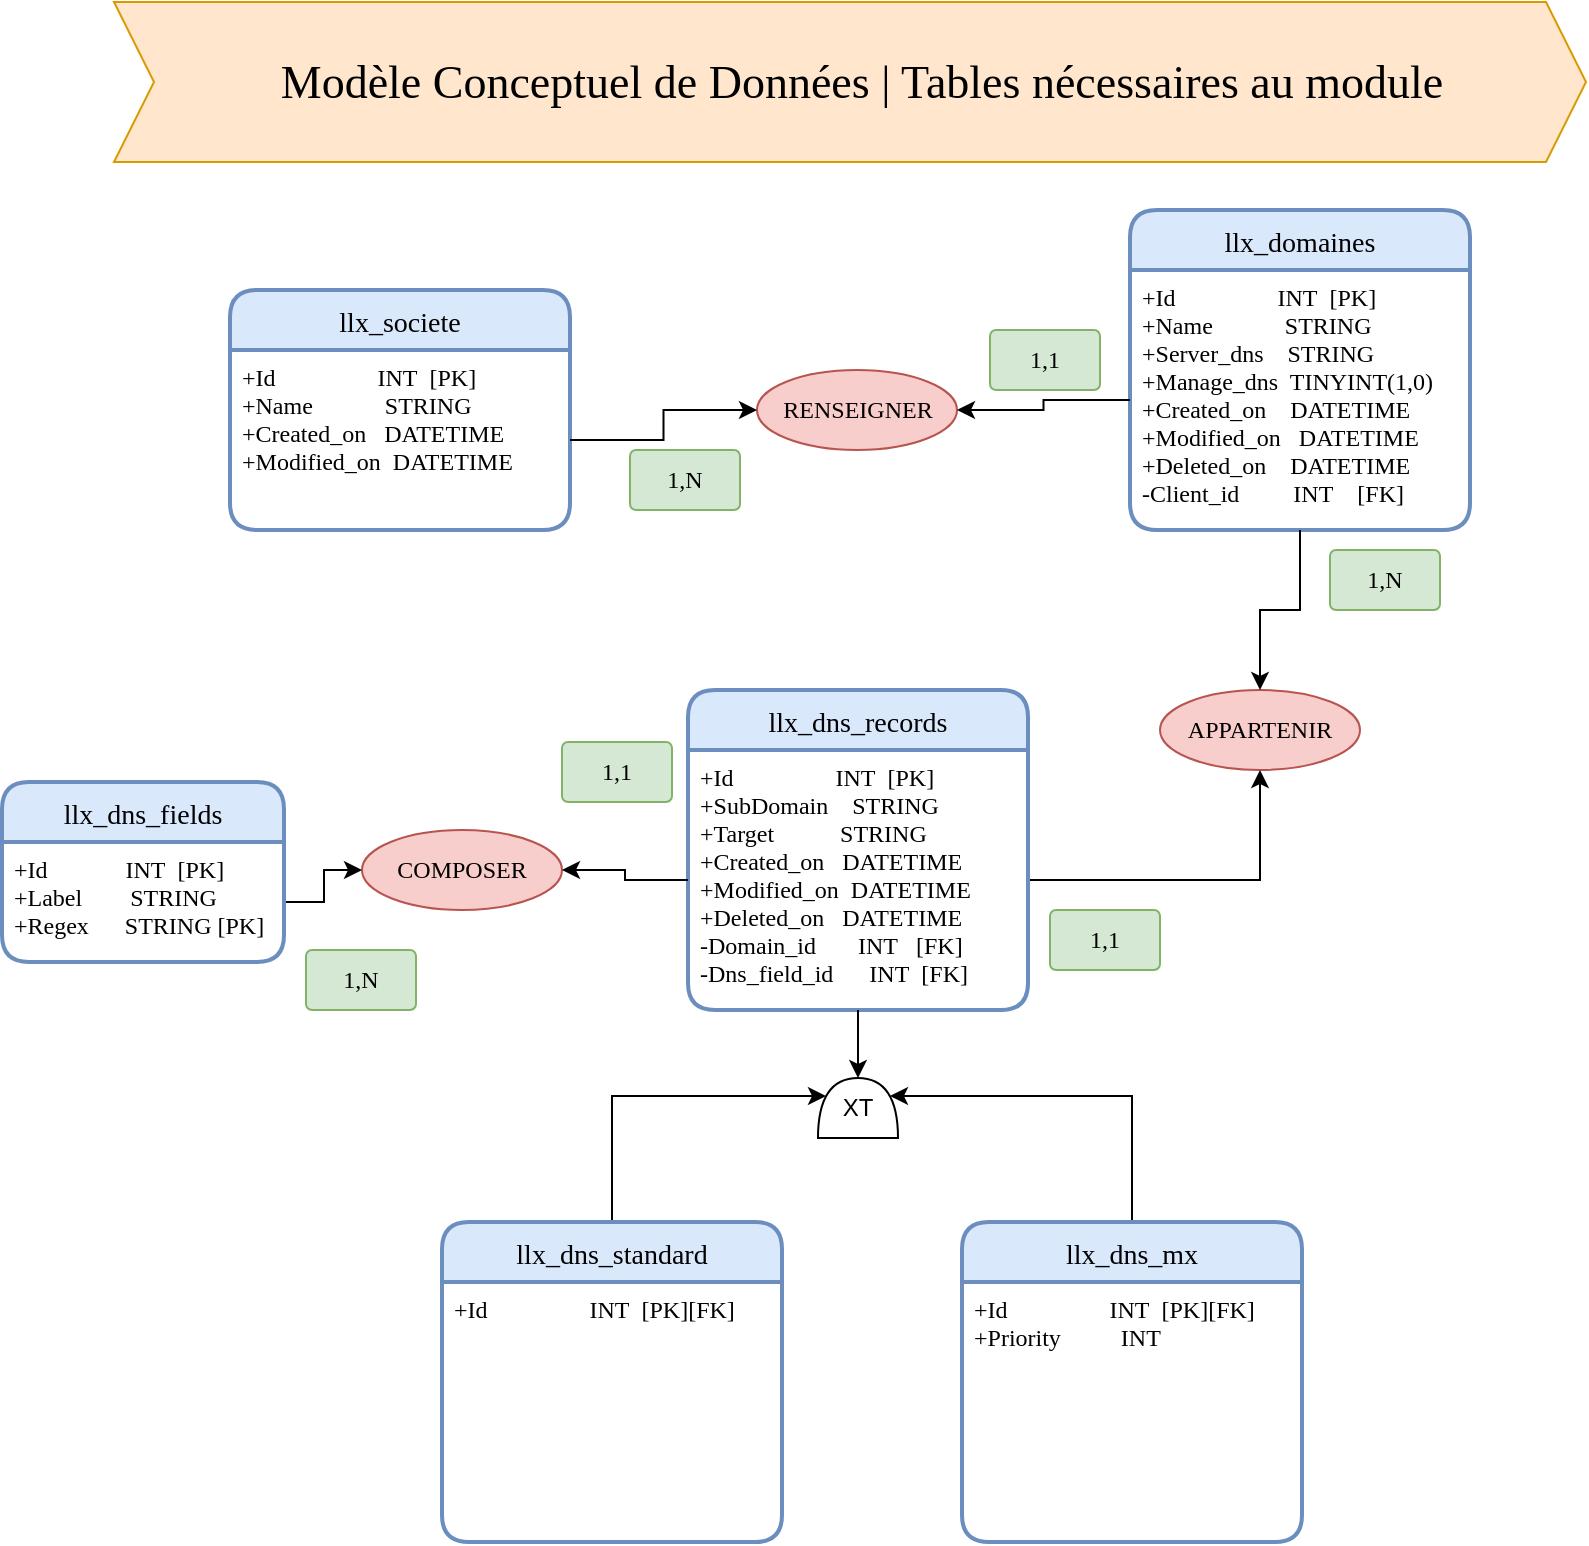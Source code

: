<mxfile version="13.0.3" type="device"><diagram id="vUhV96QHfwD4axRD6S6G" name="Page-1"><mxGraphModel dx="1422" dy="822" grid="1" gridSize="10" guides="1" tooltips="1" connect="1" arrows="1" fold="1" page="1" pageScale="1" pageWidth="827" pageHeight="1169" math="0" shadow="0"><root><mxCell id="0"/><mxCell id="1" parent="0"/><mxCell id="ZQED6KC363DA0wA7BR-U-34" value="" style="group" parent="1" vertex="1" connectable="0"><mxGeometry x="132" y="324" width="620" height="386" as="geometry"/></mxCell><mxCell id="ZQED6KC363DA0wA7BR-U-1" value="llx_societe" style="swimlane;childLayout=stackLayout;horizontal=1;startSize=30;horizontalStack=0;rounded=1;fontSize=14;fontStyle=0;strokeWidth=2;resizeParent=0;resizeLast=1;shadow=0;dashed=0;align=center;fontFamily=Tahoma;fillColor=#dae8fc;strokeColor=#6c8ebf;" parent="ZQED6KC363DA0wA7BR-U-34" vertex="1"><mxGeometry y="20" width="170" height="120" as="geometry"/></mxCell><mxCell id="ZQED6KC363DA0wA7BR-U-2" value="+Id                 INT  [PK]&#10;+Name            STRING&#10;+Created_on   DATETIME&#10;+Modified_on  DATETIME" style="align=left;strokeColor=none;fillColor=none;spacingLeft=4;fontSize=12;verticalAlign=top;resizable=0;rotatable=0;part=1;fontStyle=0;fontFamily=Tahoma;" parent="ZQED6KC363DA0wA7BR-U-1" vertex="1"><mxGeometry y="30" width="170" height="90" as="geometry"/></mxCell><mxCell id="ZQED6KC363DA0wA7BR-U-11" value="llx_domaines" style="swimlane;childLayout=stackLayout;horizontal=1;startSize=30;horizontalStack=0;rounded=1;fontSize=14;fontStyle=0;strokeWidth=2;resizeParent=0;resizeLast=1;shadow=0;dashed=0;align=center;fontFamily=Tahoma;fillColor=#dae8fc;strokeColor=#6c8ebf;" parent="ZQED6KC363DA0wA7BR-U-34" vertex="1"><mxGeometry x="450" y="-20" width="170" height="160" as="geometry"/></mxCell><mxCell id="ZQED6KC363DA0wA7BR-U-12" value="+Id                 INT  [PK]&#10;+Name            STRING&#10;+Server_dns    STRING&#10;+Manage_dns  TINYINT(1,0)&#10;+Created_on    DATETIME&#10;+Modified_on   DATETIME&#10;+Deleted_on    DATETIME&#10;-Client_id         INT    [FK]" style="align=left;strokeColor=none;fillColor=none;spacingLeft=4;fontSize=12;verticalAlign=top;resizable=0;rotatable=0;part=1;fontStyle=0;fontFamily=Tahoma;" parent="ZQED6KC363DA0wA7BR-U-11" vertex="1"><mxGeometry y="30" width="170" height="130" as="geometry"/></mxCell><mxCell id="ZQED6KC363DA0wA7BR-U-15" value="RENSEIGNER" style="ellipse;whiteSpace=wrap;html=1;align=center;fontFamily=Tahoma;fillColor=#f8cecc;strokeColor=#b85450;" parent="ZQED6KC363DA0wA7BR-U-34" vertex="1"><mxGeometry x="263.5" y="60" width="100" height="40" as="geometry"/></mxCell><mxCell id="ZQED6KC363DA0wA7BR-U-16" style="edgeStyle=orthogonalEdgeStyle;rounded=0;orthogonalLoop=1;jettySize=auto;html=1;entryX=0;entryY=0.5;entryDx=0;entryDy=0;fontFamily=Tahoma;" parent="ZQED6KC363DA0wA7BR-U-34" source="ZQED6KC363DA0wA7BR-U-2" target="ZQED6KC363DA0wA7BR-U-15" edge="1"><mxGeometry relative="1" as="geometry"/></mxCell><mxCell id="ZQED6KC363DA0wA7BR-U-17" style="edgeStyle=orthogonalEdgeStyle;rounded=0;orthogonalLoop=1;jettySize=auto;html=1;entryX=1;entryY=0.5;entryDx=0;entryDy=0;fontFamily=Tahoma;" parent="ZQED6KC363DA0wA7BR-U-34" source="ZQED6KC363DA0wA7BR-U-12" target="ZQED6KC363DA0wA7BR-U-15" edge="1"><mxGeometry relative="1" as="geometry"/></mxCell><mxCell id="ZQED6KC363DA0wA7BR-U-20" value="APPARTENIR" style="ellipse;whiteSpace=wrap;html=1;align=center;fontFamily=Tahoma;fillColor=#f8cecc;strokeColor=#b85450;" parent="ZQED6KC363DA0wA7BR-U-34" vertex="1"><mxGeometry x="465" y="220" width="100" height="40" as="geometry"/></mxCell><mxCell id="ZQED6KC363DA0wA7BR-U-23" style="edgeStyle=orthogonalEdgeStyle;rounded=0;orthogonalLoop=1;jettySize=auto;html=1;entryX=0.5;entryY=1;entryDx=0;entryDy=0;fontFamily=Tahoma;" parent="ZQED6KC363DA0wA7BR-U-34" source="ZQED6KC363DA0wA7BR-U-6" target="ZQED6KC363DA0wA7BR-U-20" edge="1"><mxGeometry relative="1" as="geometry"/></mxCell><mxCell id="ZQED6KC363DA0wA7BR-U-24" style="edgeStyle=orthogonalEdgeStyle;rounded=0;orthogonalLoop=1;jettySize=auto;html=1;entryX=0.5;entryY=0;entryDx=0;entryDy=0;fontFamily=Tahoma;" parent="ZQED6KC363DA0wA7BR-U-34" source="ZQED6KC363DA0wA7BR-U-12" target="ZQED6KC363DA0wA7BR-U-20" edge="1"><mxGeometry relative="1" as="geometry"/></mxCell><mxCell id="ZQED6KC363DA0wA7BR-U-5" value="llx_dns_records" style="swimlane;childLayout=stackLayout;horizontal=1;startSize=30;horizontalStack=0;rounded=1;fontSize=14;fontStyle=0;strokeWidth=2;resizeParent=0;resizeLast=1;shadow=0;dashed=0;align=center;fontFamily=Tahoma;fillColor=#dae8fc;strokeColor=#6c8ebf;" parent="ZQED6KC363DA0wA7BR-U-34" vertex="1"><mxGeometry x="229" y="220" width="170" height="160" as="geometry"/></mxCell><mxCell id="ZQED6KC363DA0wA7BR-U-6" value="+Id                 INT  [PK]&#10;+SubDomain    STRING&#10;+Target           STRING&#10;+Created_on   DATETIME&#10;+Modified_on  DATETIME&#10;+Deleted_on   DATETIME&#10;-Domain_id       INT   [FK]&#10;-Dns_field_id      INT  [FK]" style="align=left;strokeColor=none;fillColor=none;spacingLeft=4;fontSize=12;verticalAlign=top;resizable=0;rotatable=0;part=1;fontStyle=0;fontFamily=Tahoma;" parent="ZQED6KC363DA0wA7BR-U-5" vertex="1"><mxGeometry y="30" width="170" height="130" as="geometry"/></mxCell><mxCell id="ZQED6KC363DA0wA7BR-U-27" value="1,N" style="rounded=1;arcSize=10;whiteSpace=wrap;html=1;align=center;fontFamily=Tahoma;fillColor=#d5e8d4;strokeColor=#82b366;" parent="ZQED6KC363DA0wA7BR-U-34" vertex="1"><mxGeometry x="200" y="100" width="55" height="30" as="geometry"/></mxCell><mxCell id="ZQED6KC363DA0wA7BR-U-28" value="1,N" style="rounded=1;arcSize=10;whiteSpace=wrap;html=1;align=center;fontFamily=Tahoma;fillColor=#d5e8d4;strokeColor=#82b366;" parent="ZQED6KC363DA0wA7BR-U-34" vertex="1"><mxGeometry x="550" y="150" width="55" height="30" as="geometry"/></mxCell><mxCell id="ZQED6KC363DA0wA7BR-U-29" value="1,1" style="rounded=1;arcSize=10;whiteSpace=wrap;html=1;align=center;fontFamily=Tahoma;fillColor=#d5e8d4;strokeColor=#82b366;" parent="ZQED6KC363DA0wA7BR-U-34" vertex="1"><mxGeometry x="410" y="330" width="55" height="30" as="geometry"/></mxCell><mxCell id="ZQED6KC363DA0wA7BR-U-32" value="1,1" style="rounded=1;arcSize=10;whiteSpace=wrap;html=1;align=center;fontFamily=Tahoma;fillColor=#d5e8d4;strokeColor=#82b366;" parent="ZQED6KC363DA0wA7BR-U-34" vertex="1"><mxGeometry x="380" y="40" width="55" height="30" as="geometry"/></mxCell><mxCell id="ZQED6KC363DA0wA7BR-U-47" value="1,N" style="rounded=1;arcSize=10;whiteSpace=wrap;html=1;align=center;fontFamily=Tahoma;fillColor=#d5e8d4;strokeColor=#82b366;" parent="ZQED6KC363DA0wA7BR-U-34" vertex="1"><mxGeometry x="38" y="350" width="55" height="30" as="geometry"/></mxCell><mxCell id="ZQED6KC363DA0wA7BR-U-46" value="1,1" style="rounded=1;arcSize=10;whiteSpace=wrap;html=1;align=center;fontFamily=Tahoma;fillColor=#d5e8d4;strokeColor=#82b366;" parent="ZQED6KC363DA0wA7BR-U-34" vertex="1"><mxGeometry x="166" y="246" width="55" height="30" as="geometry"/></mxCell><mxCell id="ZQED6KC363DA0wA7BR-U-43" value="COMPOSER" style="ellipse;whiteSpace=wrap;html=1;align=center;fontFamily=Tahoma;fillColor=#f8cecc;strokeColor=#b85450;" parent="ZQED6KC363DA0wA7BR-U-34" vertex="1"><mxGeometry x="66" y="290" width="100" height="40" as="geometry"/></mxCell><mxCell id="Dnee2H0JUWzOKfOPbSwq-4" style="edgeStyle=orthogonalEdgeStyle;rounded=0;orthogonalLoop=1;jettySize=auto;html=1;entryX=1;entryY=0.5;entryDx=0;entryDy=0;" parent="ZQED6KC363DA0wA7BR-U-34" source="ZQED6KC363DA0wA7BR-U-6" target="ZQED6KC363DA0wA7BR-U-43" edge="1"><mxGeometry relative="1" as="geometry"/></mxCell><mxCell id="ZQED6KC363DA0wA7BR-U-37" value="" style="group" parent="1" vertex="1" connectable="0"><mxGeometry x="74" y="200" width="736" height="80" as="geometry"/></mxCell><mxCell id="ZQED6KC363DA0wA7BR-U-35" value="" style="shape=step;perimeter=stepPerimeter;whiteSpace=wrap;html=1;fixedSize=1;fontFamily=Tahoma;fillColor=#ffe6cc;strokeColor=#d79b00;" parent="ZQED6KC363DA0wA7BR-U-37" vertex="1"><mxGeometry width="736" height="80" as="geometry"/></mxCell><mxCell id="ZQED6KC363DA0wA7BR-U-36" value="Modèle Conceptuel de Données | Tables nécessaires au module" style="text;html=1;strokeColor=none;fillColor=none;align=center;verticalAlign=middle;whiteSpace=wrap;rounded=0;fontFamily=Tahoma;fontSize=23;" parent="ZQED6KC363DA0wA7BR-U-37" vertex="1"><mxGeometry x="48" y="30" width="652" height="20" as="geometry"/></mxCell><mxCell id="Dnee2H0JUWzOKfOPbSwq-3" style="edgeStyle=orthogonalEdgeStyle;rounded=0;orthogonalLoop=1;jettySize=auto;html=1;entryX=0;entryY=0.5;entryDx=0;entryDy=0;" parent="1" source="ZQED6KC363DA0wA7BR-U-41" target="ZQED6KC363DA0wA7BR-U-43" edge="1"><mxGeometry relative="1" as="geometry"/></mxCell><mxCell id="Dnee2H0JUWzOKfOPbSwq-6" style="edgeStyle=orthogonalEdgeStyle;rounded=0;orthogonalLoop=1;jettySize=auto;html=1;entryX=1;entryY=0.5;entryDx=0;entryDy=0;entryPerimeter=0;" parent="1" source="ZQED6KC363DA0wA7BR-U-6" target="Dnee2H0JUWzOKfOPbSwq-5" edge="1"><mxGeometry relative="1" as="geometry"/></mxCell><mxCell id="Dnee2H0JUWzOKfOPbSwq-11" style="edgeStyle=orthogonalEdgeStyle;rounded=0;orthogonalLoop=1;jettySize=auto;html=1;entryX=0.7;entryY=0.1;entryDx=0;entryDy=0;entryPerimeter=0;" parent="1" source="Dnee2H0JUWzOKfOPbSwq-7" target="Dnee2H0JUWzOKfOPbSwq-5" edge="1"><mxGeometry relative="1" as="geometry"><Array as="points"><mxPoint x="323" y="747"/></Array></mxGeometry></mxCell><mxCell id="Dnee2H0JUWzOKfOPbSwq-12" style="edgeStyle=orthogonalEdgeStyle;rounded=0;orthogonalLoop=1;jettySize=auto;html=1;entryX=0.7;entryY=0.9;entryDx=0;entryDy=0;entryPerimeter=0;" parent="1" source="Dnee2H0JUWzOKfOPbSwq-9" target="Dnee2H0JUWzOKfOPbSwq-5" edge="1"><mxGeometry relative="1" as="geometry"><Array as="points"><mxPoint x="583" y="747"/></Array></mxGeometry></mxCell><mxCell id="Dnee2H0JUWzOKfOPbSwq-14" value="" style="group" parent="1" vertex="1" connectable="0"><mxGeometry x="426" y="738" width="40" height="30" as="geometry"/></mxCell><mxCell id="Dnee2H0JUWzOKfOPbSwq-5" value="" style="shape=or;whiteSpace=wrap;html=1;rotation=-90;" parent="Dnee2H0JUWzOKfOPbSwq-14" vertex="1"><mxGeometry x="5" y="-5" width="30" height="40" as="geometry"/></mxCell><mxCell id="Dnee2H0JUWzOKfOPbSwq-13" value="XT" style="text;html=1;strokeColor=none;fillColor=none;align=center;verticalAlign=middle;whiteSpace=wrap;rounded=0;" parent="Dnee2H0JUWzOKfOPbSwq-14" vertex="1"><mxGeometry y="5" width="40" height="20" as="geometry"/></mxCell><mxCell id="ZQED6KC363DA0wA7BR-U-40" value="llx_dns_fields" style="swimlane;childLayout=stackLayout;horizontal=1;startSize=30;horizontalStack=0;rounded=1;fontSize=14;fontStyle=0;strokeWidth=2;resizeParent=0;resizeLast=1;shadow=0;dashed=0;align=center;fontFamily=Tahoma;fillColor=#dae8fc;strokeColor=#6c8ebf;" parent="1" vertex="1"><mxGeometry x="18" y="590" width="141" height="90" as="geometry"/></mxCell><mxCell id="ZQED6KC363DA0wA7BR-U-41" value="+Id             INT  [PK]&#10;+Label        STRING&#10;+Regex      STRING [PK]" style="align=left;strokeColor=none;fillColor=none;spacingLeft=4;fontSize=12;verticalAlign=top;resizable=0;rotatable=0;part=1;fontStyle=0;fontFamily=Tahoma;" parent="ZQED6KC363DA0wA7BR-U-40" vertex="1"><mxGeometry y="30" width="141" height="60" as="geometry"/></mxCell><mxCell id="Dnee2H0JUWzOKfOPbSwq-7" value="llx_dns_standard" style="swimlane;childLayout=stackLayout;horizontal=1;startSize=30;horizontalStack=0;rounded=1;fontSize=14;fontStyle=0;strokeWidth=2;resizeParent=0;resizeLast=1;shadow=0;dashed=0;align=center;fontFamily=Tahoma;fillColor=#dae8fc;strokeColor=#6c8ebf;" parent="1" vertex="1"><mxGeometry x="238" y="810" width="170" height="160" as="geometry"/></mxCell><mxCell id="Dnee2H0JUWzOKfOPbSwq-8" value="+Id                 INT  [PK][FK]" style="align=left;strokeColor=none;fillColor=none;spacingLeft=4;fontSize=12;verticalAlign=top;resizable=0;rotatable=0;part=1;fontStyle=0;fontFamily=Tahoma;" parent="Dnee2H0JUWzOKfOPbSwq-7" vertex="1"><mxGeometry y="30" width="170" height="130" as="geometry"/></mxCell><mxCell id="Dnee2H0JUWzOKfOPbSwq-9" value="llx_dns_mx" style="swimlane;childLayout=stackLayout;horizontal=1;startSize=30;horizontalStack=0;rounded=1;fontSize=14;fontStyle=0;strokeWidth=2;resizeParent=0;resizeLast=1;shadow=0;dashed=0;align=center;fontFamily=Tahoma;fillColor=#dae8fc;strokeColor=#6c8ebf;" parent="1" vertex="1"><mxGeometry x="498" y="810" width="170" height="160" as="geometry"/></mxCell><mxCell id="Dnee2H0JUWzOKfOPbSwq-10" value="+Id                 INT  [PK][FK]&#10;+Priority          INT" style="align=left;strokeColor=none;fillColor=none;spacingLeft=4;fontSize=12;verticalAlign=top;resizable=0;rotatable=0;part=1;fontStyle=0;fontFamily=Tahoma;" parent="Dnee2H0JUWzOKfOPbSwq-9" vertex="1"><mxGeometry y="30" width="170" height="130" as="geometry"/></mxCell></root></mxGraphModel></diagram></mxfile>